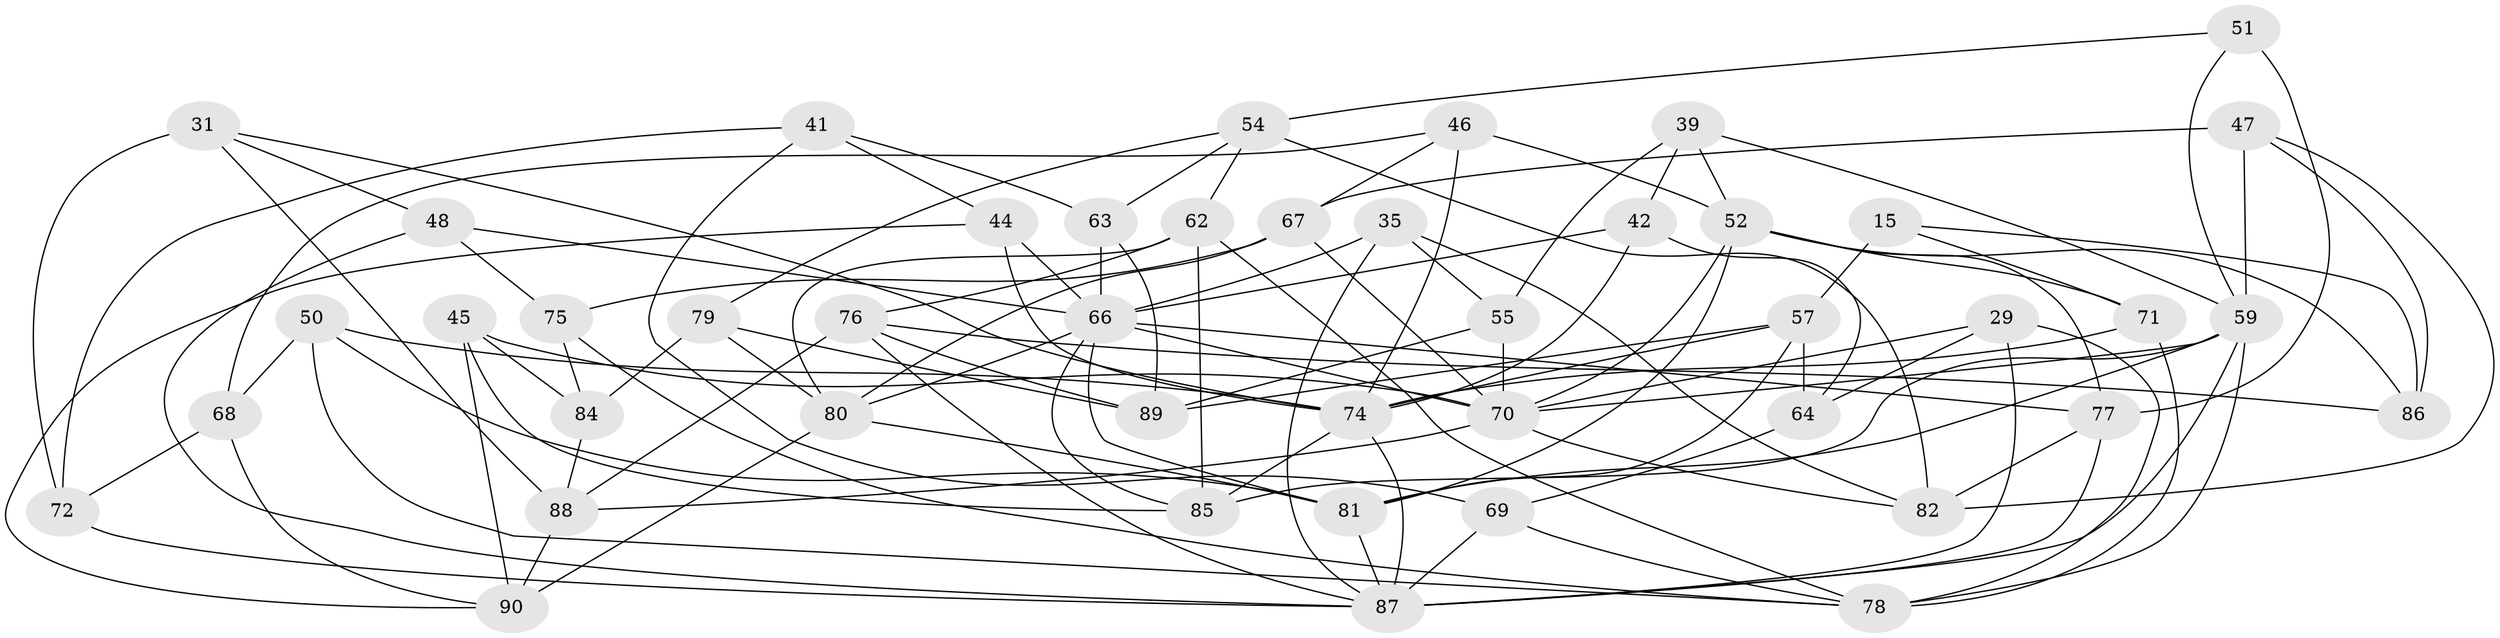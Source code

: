 // original degree distribution, {4: 1.0}
// Generated by graph-tools (version 1.1) at 2025/01/03/04/25 22:01:23]
// undirected, 45 vertices, 113 edges
graph export_dot {
graph [start="1"]
  node [color=gray90,style=filled];
  15;
  29 [super="+20"];
  31;
  35;
  39;
  41;
  42 [super="+38"];
  44 [super="+24"];
  45;
  46;
  47;
  48;
  50;
  51;
  52 [super="+3+4"];
  54 [super="+19"];
  55;
  57 [super="+10"];
  59 [super="+1+53+2"];
  62 [super="+22"];
  63;
  64;
  66 [super="+56+40"];
  67 [super="+43"];
  68;
  69;
  70 [super="+58+25"];
  71;
  72;
  74 [super="+49"];
  75;
  76 [super="+33"];
  77 [super="+65"];
  78 [super="+11"];
  79 [super="+21"];
  80 [super="+5+34"];
  81 [super="+7+37"];
  82 [super="+9+12"];
  84;
  85 [super="+36"];
  86;
  87 [super="+26+83"];
  88 [super="+23"];
  89 [super="+60"];
  90 [super="+61"];
  15 -- 86;
  15 -- 71;
  15 -- 57 [weight=2];
  29 -- 64;
  29 -- 78;
  29 -- 70 [weight=3];
  29 -- 87;
  31 -- 88;
  31 -- 72;
  31 -- 74;
  31 -- 48;
  35 -- 87;
  35 -- 55;
  35 -- 82;
  35 -- 66;
  39 -- 55;
  39 -- 42;
  39 -- 59;
  39 -- 52;
  41 -- 69;
  41 -- 44;
  41 -- 72;
  41 -- 63;
  42 -- 64;
  42 -- 74 [weight=2];
  42 -- 66 [weight=2];
  44 -- 66 [weight=3];
  44 -- 74;
  44 -- 90;
  45 -- 90;
  45 -- 84;
  45 -- 85;
  45 -- 70;
  46 -- 68;
  46 -- 67;
  46 -- 52;
  46 -- 74;
  47 -- 82;
  47 -- 86;
  47 -- 59;
  47 -- 67;
  48 -- 75;
  48 -- 66;
  48 -- 87;
  50 -- 68;
  50 -- 78;
  50 -- 81;
  50 -- 74;
  51 -- 59;
  51 -- 54;
  51 -- 77 [weight=2];
  52 -- 71;
  52 -- 86;
  52 -- 81 [weight=2];
  52 -- 77;
  52 -- 70;
  54 -- 63;
  54 -- 79;
  54 -- 82 [weight=2];
  54 -- 62;
  55 -- 89;
  55 -- 70;
  57 -- 89;
  57 -- 64;
  57 -- 81;
  57 -- 74;
  59 -- 85 [weight=2];
  59 -- 78 [weight=2];
  59 -- 81;
  59 -- 70;
  59 -- 87;
  62 -- 80 [weight=2];
  62 -- 85;
  62 -- 76;
  62 -- 78;
  63 -- 89;
  63 -- 66;
  64 -- 69;
  66 -- 81;
  66 -- 77;
  66 -- 85;
  66 -- 70 [weight=2];
  66 -- 80;
  67 -- 75;
  67 -- 80;
  67 -- 70 [weight=2];
  68 -- 72;
  68 -- 90;
  69 -- 78;
  69 -- 87;
  70 -- 82 [weight=2];
  70 -- 88;
  71 -- 78;
  71 -- 74;
  72 -- 87;
  74 -- 85;
  74 -- 87;
  75 -- 78;
  75 -- 84;
  76 -- 86;
  76 -- 87 [weight=2];
  76 -- 88;
  76 -- 89;
  77 -- 82 [weight=2];
  77 -- 87 [weight=2];
  79 -- 80 [weight=2];
  79 -- 84;
  79 -- 89 [weight=2];
  80 -- 90;
  80 -- 81;
  81 -- 87;
  84 -- 88;
  88 -- 90 [weight=2];
}
